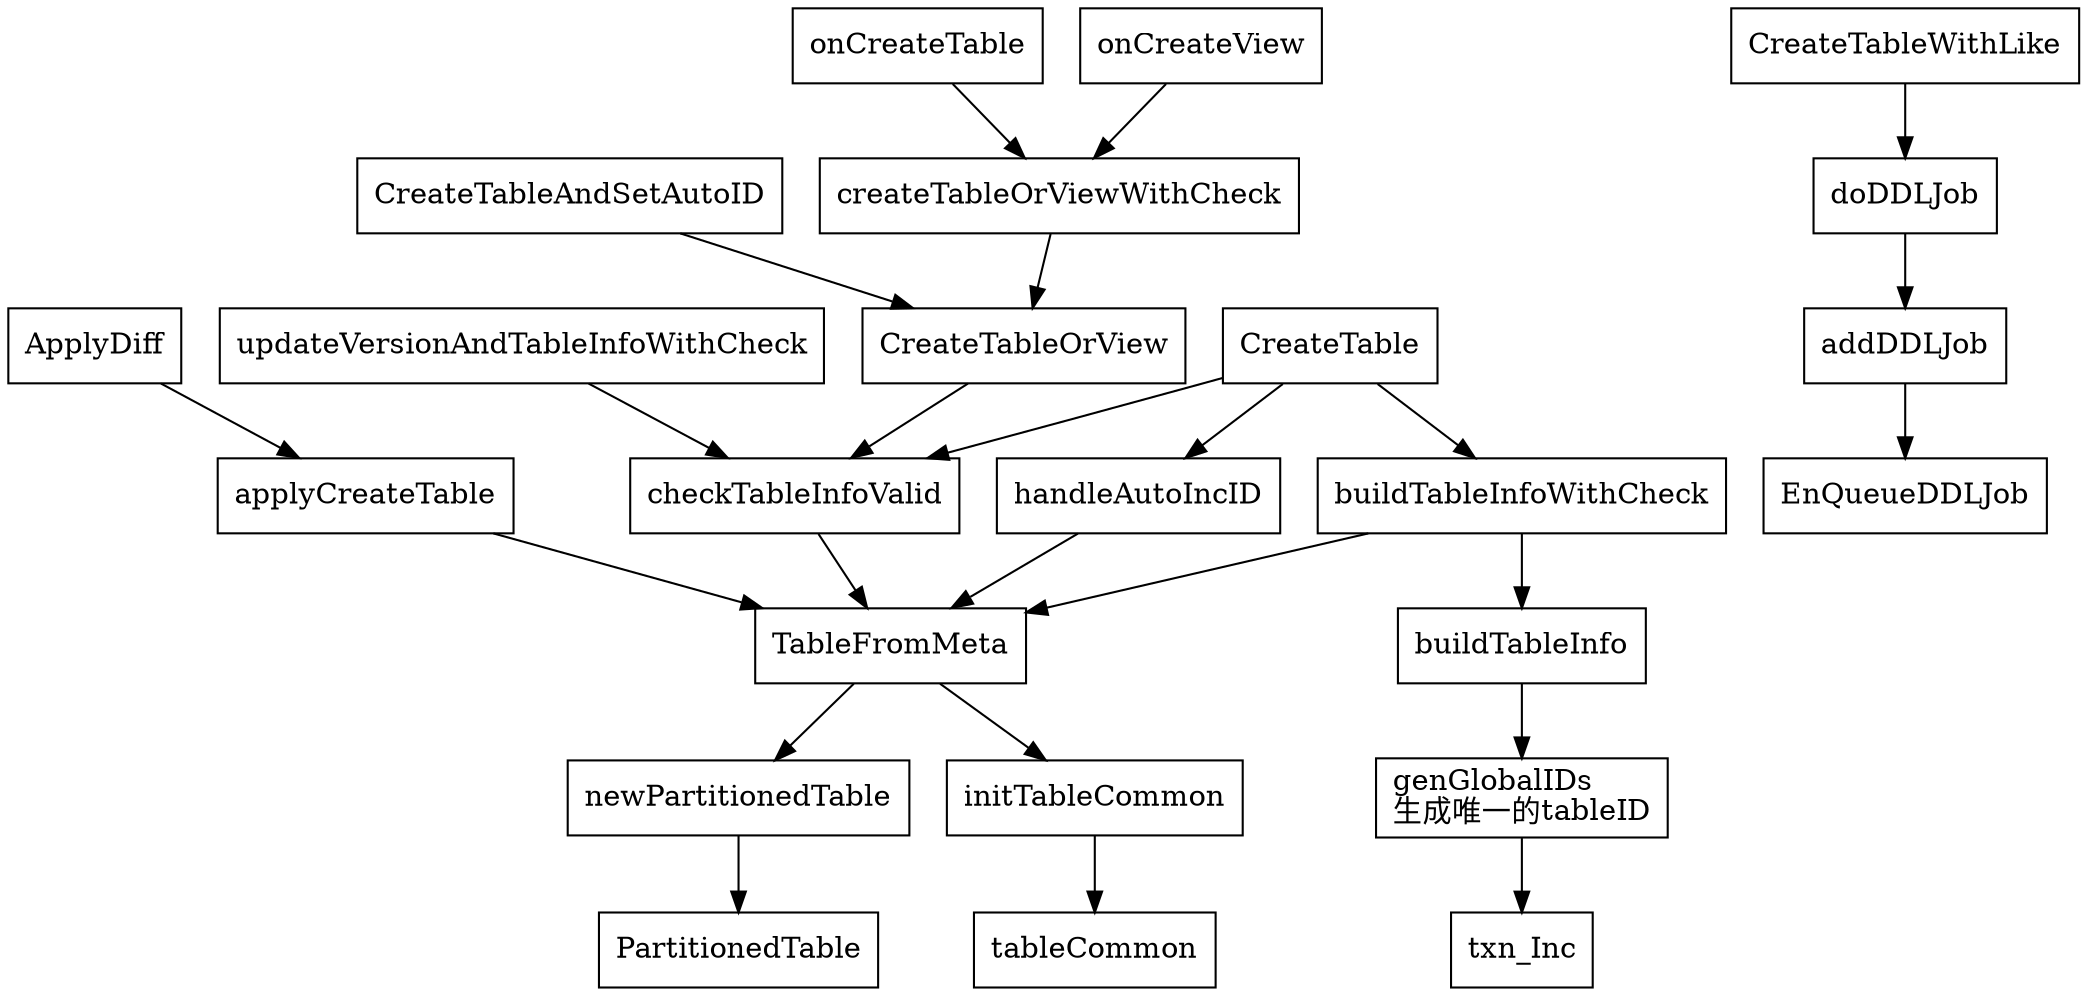 digraph create_table {
  node[shape=box;];
  newrank=true;
  rankdir=TD;

/*
  subgraph cluster_ddl_worker {
    graph[label="ddl";fontsize=20;style=rounded]
    ddl_start;
    ddl_worker_start;
    NewDDL -> ddl_start-> ddl_worker_start -> handleDDLJobQueue -> runDDLJob ;
    onCreateView;
    onCreateTable;
    createTableOrViewWithCheck;
    runDDLJob -> {onCreateView, onCreateTable};
  }
  */
/*
  subgraph cluster_domain {
    graph[label="Domain";fontsize=20;style=rounded]
    Domain_Init[label="Init"];
    Domain_Init -> NewDDL;
  }

  subgraph cluster_session_tidb_go {
    graph[label="session_tidb_go";fontsize=20;style=rounded]
    domainMap_Get[label="domainMap.Get"];
    CreateSession -> domainMap_Get;
    StoreQueryFeedback -> GetDomain -> domainMap_Get -> NewDomain;
    domainMap_Get -> Domain_Init;
  }
  */

  CreateTableAndSetAutoID -> CreateTableOrView;
  {onCreateTable, onCreateView} -> createTableOrViewWithCheck -> CreateTableOrView;
  {
    CreateTableOrView;
    updateVersionAndTableInfoWithCheck;
  }-> checkTableInfoValid;

  CreateTable -> {
    checkTableInfoValid;
    handleAutoIncID;
    buildTableInfoWithCheck;
  } -> TableFromMeta;

  ApplyDiff -> applyCreateTable -> TableFromMeta;

  TableFromMeta -> {
    initTableCommon;
    newPartitionedTable;
  };
  initTableCommon -> tableCommon;
  newPartitionedTable -> PartitionedTable;

  buildTableInfoWithCheck -> buildTableInfo -> genGlobalIDs -> txn_Inc;
  genGlobalIDs[label="genGlobalIDs\l生成唯一的tableID"];

  CreateTableWithLike -> doDDLJob -> addDDLJob -> EnQueueDDLJob;

}
